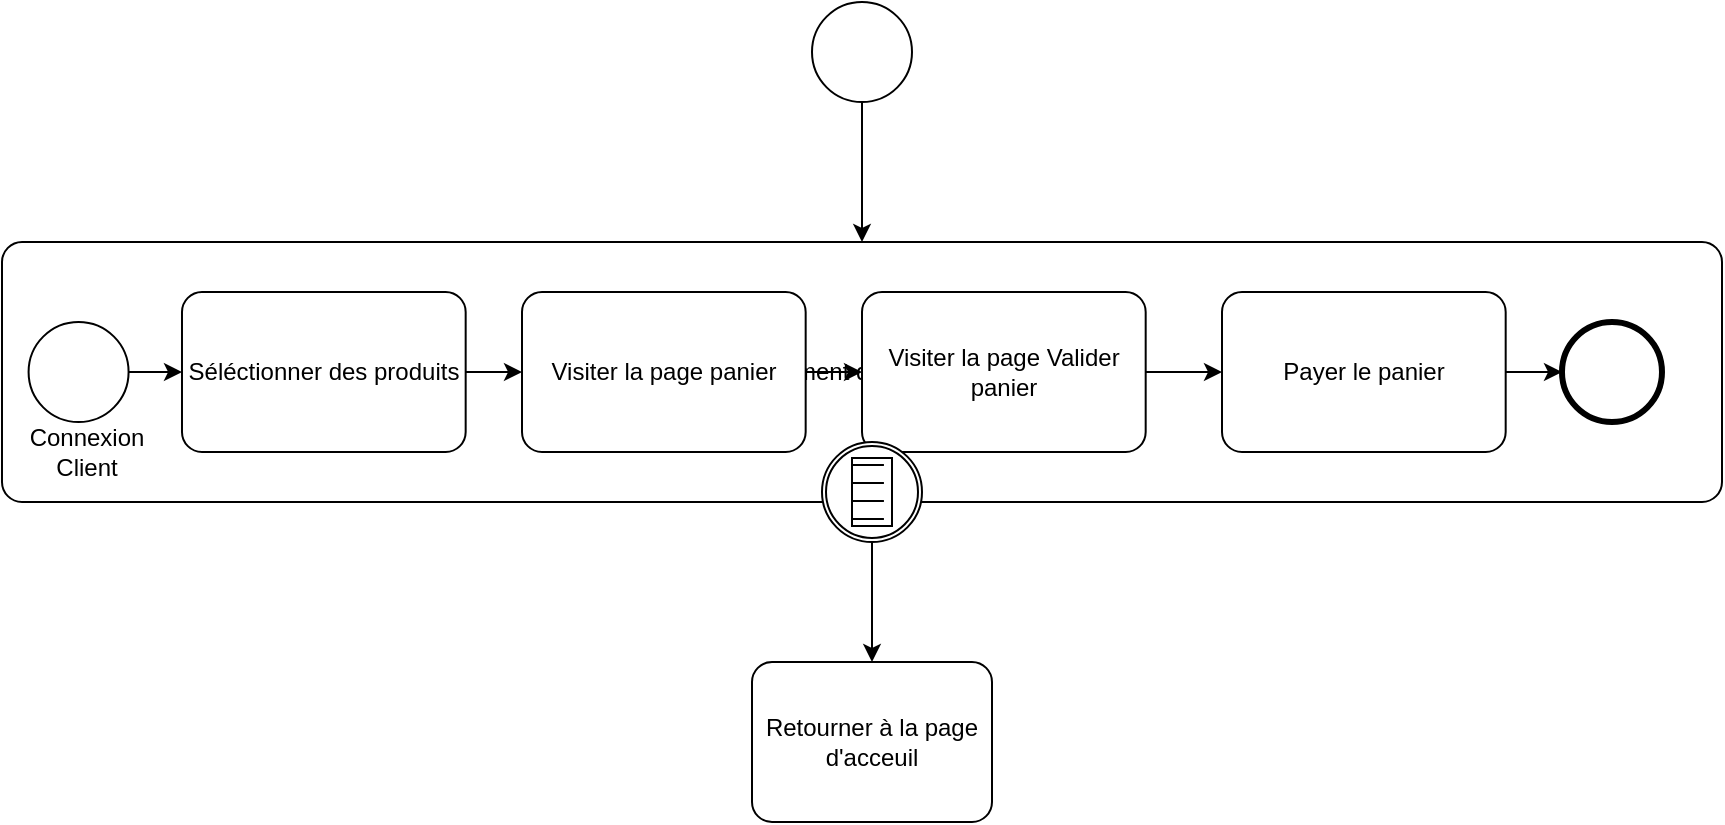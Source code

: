 <mxfile>
    <diagram id="tTuWW93U-GylrUZmBt_n" name="Page-1">
        <mxGraphModel dx="1307" dy="565" grid="1" gridSize="10" guides="1" tooltips="1" connect="1" arrows="1" fold="1" page="1" pageScale="1" pageWidth="850" pageHeight="1100" math="0" shadow="0">
            <root>
                <mxCell id="0"/>
                <mxCell id="1" parent="0"/>
                <mxCell id="4" style="edgeStyle=none;html=1;entryX=0.5;entryY=0;entryDx=0;entryDy=0;entryPerimeter=0;" edge="1" parent="1" source="2" target="3">
                    <mxGeometry relative="1" as="geometry"/>
                </mxCell>
                <mxCell id="2" value="" style="points=[[0.145,0.145,0],[0.5,0,0],[0.855,0.145,0],[1,0.5,0],[0.855,0.855,0],[0.5,1,0],[0.145,0.855,0],[0,0.5,0]];shape=mxgraph.bpmn.event;html=1;verticalLabelPosition=bottom;labelBackgroundColor=#ffffff;verticalAlign=top;align=center;perimeter=ellipsePerimeter;outlineConnect=0;aspect=fixed;outline=standard;symbol=general;" vertex="1" parent="1">
                    <mxGeometry x="615" width="50" height="50" as="geometry"/>
                </mxCell>
                <mxCell id="3" value="Paiment du produit" style="points=[[0.25,0,0],[0.5,0,0],[0.75,0,0],[1,0.25,0],[1,0.5,0],[1,0.75,0],[0.75,1,0],[0.5,1,0],[0.25,1,0],[0,0.75,0],[0,0.5,0],[0,0.25,0]];shape=mxgraph.bpmn.task;whiteSpace=wrap;rectStyle=rounded;size=10;html=1;taskMarker=abstract;isLoopSub=1;container=1;dropTarget=1;" vertex="1" parent="1">
                    <mxGeometry x="210" y="120" width="860" height="130" as="geometry">
                        <mxRectangle x="210" y="120" width="110" height="70" as="alternateBounds"/>
                    </mxGeometry>
                </mxCell>
                <mxCell id="7" style="edgeStyle=none;html=1;" edge="1" parent="3" source="5" target="6">
                    <mxGeometry relative="1" as="geometry"/>
                </mxCell>
                <mxCell id="5" value="" style="points=[[0.145,0.145,0],[0.5,0,0],[0.855,0.145,0],[1,0.5,0],[0.855,0.855,0],[0.5,1,0],[0.145,0.855,0],[0,0.5,0]];shape=mxgraph.bpmn.event;html=1;verticalLabelPosition=bottom;labelBackgroundColor=#ffffff;verticalAlign=top;align=center;perimeter=ellipsePerimeter;outlineConnect=0;aspect=fixed;outline=standard;symbol=general;" vertex="1" parent="3">
                    <mxGeometry x="13.297" y="40" width="50" height="50" as="geometry"/>
                </mxCell>
                <mxCell id="9" value="" style="edgeStyle=none;html=1;" edge="1" parent="3" source="6" target="8">
                    <mxGeometry relative="1" as="geometry"/>
                </mxCell>
                <mxCell id="6" value="Séléctionner des produits" style="points=[[0.25,0,0],[0.5,0,0],[0.75,0,0],[1,0.25,0],[1,0.5,0],[1,0.75,0],[0.75,1,0],[0.5,1,0],[0.25,1,0],[0,0.75,0],[0,0.5,0],[0,0.25,0]];shape=mxgraph.bpmn.task;whiteSpace=wrap;rectStyle=rounded;size=10;html=1;taskMarker=abstract;" vertex="1" parent="3">
                    <mxGeometry x="89.996" y="25" width="141.838" height="80" as="geometry"/>
                </mxCell>
                <mxCell id="11" value="" style="edgeStyle=none;html=1;" edge="1" parent="3" source="8" target="10">
                    <mxGeometry relative="1" as="geometry"/>
                </mxCell>
                <mxCell id="8" value="Visiter la page panier" style="points=[[0.25,0,0],[0.5,0,0],[0.75,0,0],[1,0.25,0],[1,0.5,0],[1,0.75,0],[0.75,1,0],[0.5,1,0],[0.25,1,0],[0,0.75,0],[0,0.5,0],[0,0.25,0]];shape=mxgraph.bpmn.task;whiteSpace=wrap;rectStyle=rounded;size=10;html=1;taskMarker=abstract;" vertex="1" parent="3">
                    <mxGeometry x="259.999" y="25" width="141.838" height="80" as="geometry"/>
                </mxCell>
                <mxCell id="18" value="" style="edgeStyle=none;html=1;" edge="1" parent="3" source="10" target="17">
                    <mxGeometry relative="1" as="geometry"/>
                </mxCell>
                <mxCell id="10" value="Visiter la page Valider panier" style="points=[[0.25,0,0],[0.5,0,0],[0.75,0,0],[1,0.25,0],[1,0.5,0],[1,0.75,0],[0.75,1,0],[0.5,1,0],[0.25,1,0],[0,0.75,0],[0,0.5,0],[0,0.25,0]];shape=mxgraph.bpmn.task;whiteSpace=wrap;rectStyle=rounded;size=10;html=1;taskMarker=abstract;" vertex="1" parent="3">
                    <mxGeometry x="430.0" y="25" width="141.838" height="80" as="geometry"/>
                </mxCell>
                <mxCell id="16" value="Connexion Client" style="text;html=1;strokeColor=none;fillColor=none;align=center;verticalAlign=middle;whiteSpace=wrap;rounded=0;" vertex="1" parent="3">
                    <mxGeometry x="7.573" y="90" width="68.743" height="30" as="geometry"/>
                </mxCell>
                <mxCell id="19" style="edgeStyle=none;html=1;" edge="1" parent="3" source="17" target="13">
                    <mxGeometry relative="1" as="geometry"/>
                </mxCell>
                <mxCell id="17" value="Payer le panier" style="points=[[0.25,0,0],[0.5,0,0],[0.75,0,0],[1,0.25,0],[1,0.5,0],[1,0.75,0],[0.75,1,0],[0.5,1,0],[0.25,1,0],[0,0.75,0],[0,0.5,0],[0,0.25,0]];shape=mxgraph.bpmn.task;whiteSpace=wrap;rectStyle=rounded;size=10;html=1;taskMarker=abstract;" vertex="1" parent="3">
                    <mxGeometry x="610.0" y="25" width="141.838" height="80" as="geometry"/>
                </mxCell>
                <mxCell id="13" value="" style="points=[[0.145,0.145,0],[0.5,0,0],[0.855,0.145,0],[1,0.5,0],[0.855,0.855,0],[0.5,1,0],[0.145,0.855,0],[0,0.5,0]];shape=mxgraph.bpmn.event;html=1;verticalLabelPosition=bottom;labelBackgroundColor=#ffffff;verticalAlign=top;align=center;perimeter=ellipsePerimeter;outlineConnect=0;aspect=fixed;outline=end;symbol=terminate2;" vertex="1" parent="3">
                    <mxGeometry x="779.997" y="40" width="50" height="50" as="geometry"/>
                </mxCell>
                <mxCell id="22" style="edgeStyle=none;html=1;" edge="1" parent="1" source="20" target="21">
                    <mxGeometry relative="1" as="geometry"/>
                </mxCell>
                <mxCell id="21" value="Retourner à la page d'acceuil" style="points=[[0.25,0,0],[0.5,0,0],[0.75,0,0],[1,0.25,0],[1,0.5,0],[1,0.75,0],[0.75,1,0],[0.5,1,0],[0.25,1,0],[0,0.75,0],[0,0.5,0],[0,0.25,0]];shape=mxgraph.bpmn.task;whiteSpace=wrap;rectStyle=rounded;size=10;html=1;taskMarker=abstract;" vertex="1" parent="1">
                    <mxGeometry x="585" y="330" width="120" height="80" as="geometry"/>
                </mxCell>
                <mxCell id="20" value="" style="points=[[0.145,0.145,0],[0.5,0,0],[0.855,0.145,0],[1,0.5,0],[0.855,0.855,0],[0.5,1,0],[0.145,0.855,0],[0,0.5,0]];shape=mxgraph.bpmn.event;html=1;verticalLabelPosition=bottom;labelBackgroundColor=#ffffff;verticalAlign=top;align=center;perimeter=ellipsePerimeter;outlineConnect=0;aspect=fixed;outline=boundInt;symbol=conditional;" vertex="1" parent="1">
                    <mxGeometry x="620" y="220" width="50" height="50" as="geometry"/>
                </mxCell>
            </root>
        </mxGraphModel>
    </diagram>
</mxfile>